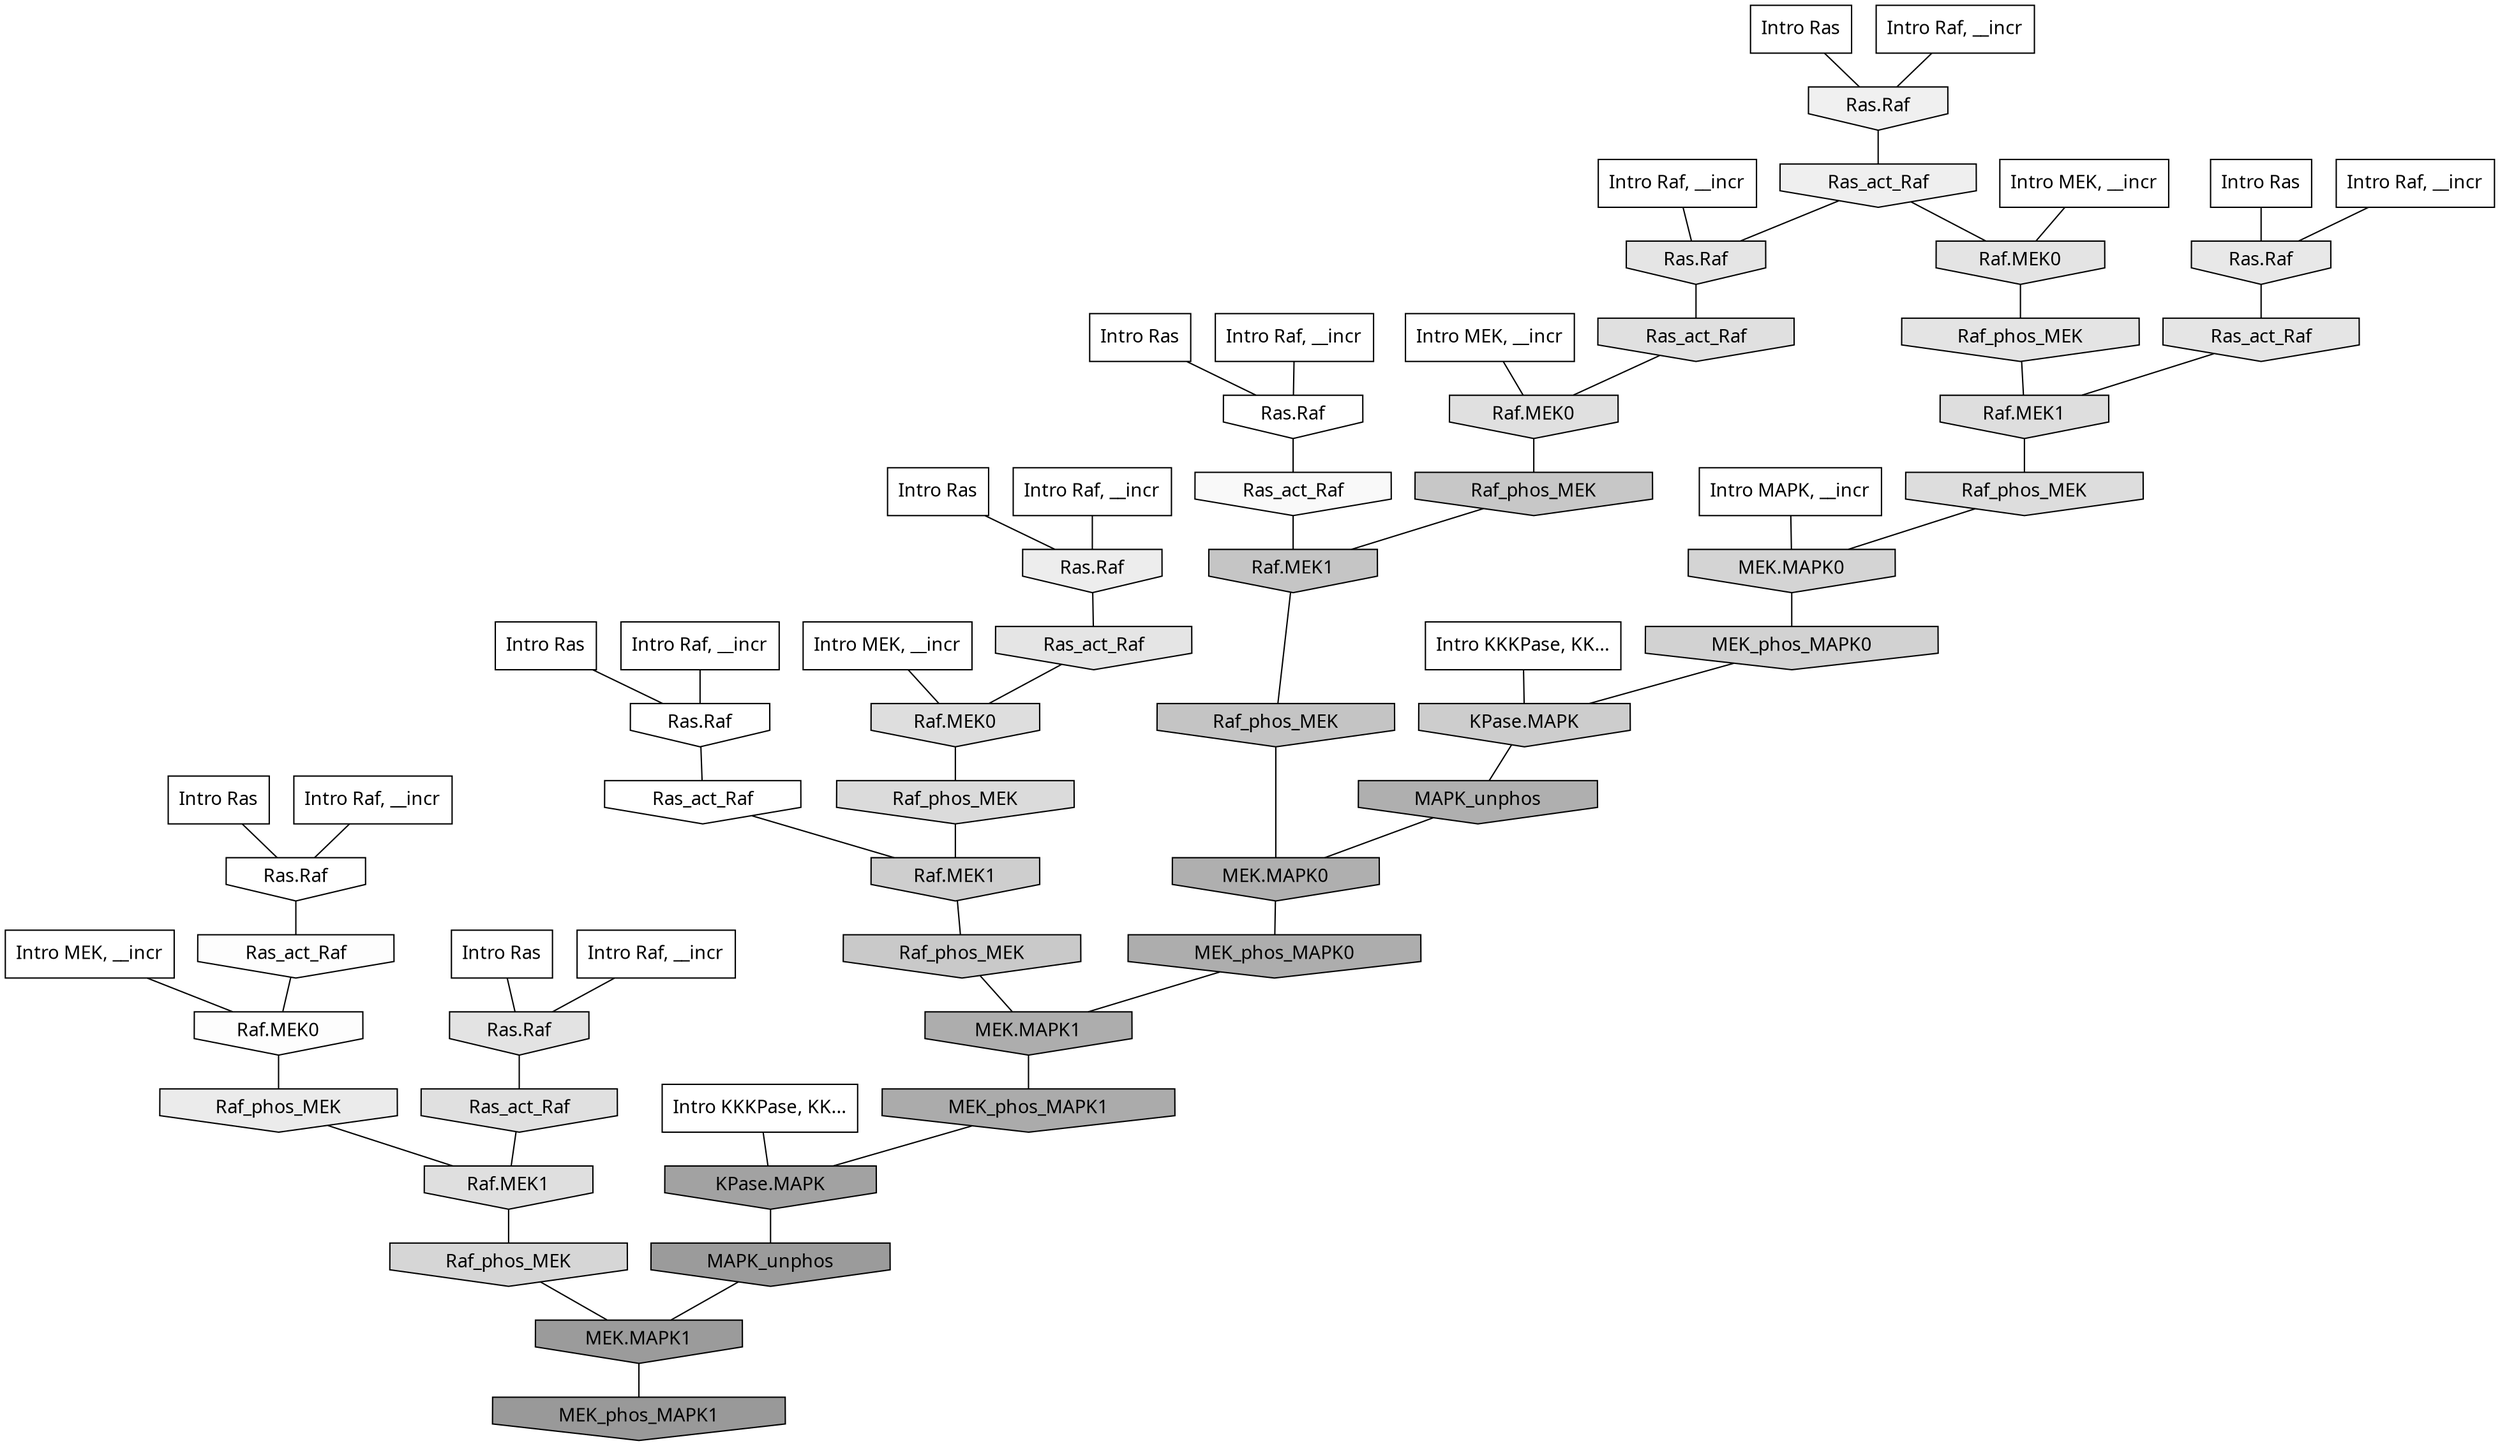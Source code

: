 digraph G{
  rankdir="TB";
  ranksep=0.30;
  node [fontname="CMU Serif"];
  edge [fontname="CMU Serif"];
  
  1 [label="Intro Ras", shape=rectangle, style=filled, fillcolor="0.000 0.000 1.000"]
  
  10 [label="Intro Ras", shape=rectangle, style=filled, fillcolor="0.000 0.000 1.000"]
  
  19 [label="Intro Ras", shape=rectangle, style=filled, fillcolor="0.000 0.000 1.000"]
  
  49 [label="Intro Ras", shape=rectangle, style=filled, fillcolor="0.000 0.000 1.000"]
  
  83 [label="Intro Ras", shape=rectangle, style=filled, fillcolor="0.000 0.000 1.000"]
  
  87 [label="Intro Ras", shape=rectangle, style=filled, fillcolor="0.000 0.000 1.000"]
  
  99 [label="Intro Ras", shape=rectangle, style=filled, fillcolor="0.000 0.000 1.000"]
  
  112 [label="Intro Raf, __incr", shape=rectangle, style=filled, fillcolor="0.000 0.000 1.000"]
  
  421 [label="Intro Raf, __incr", shape=rectangle, style=filled, fillcolor="0.000 0.000 1.000"]
  
  462 [label="Intro Raf, __incr", shape=rectangle, style=filled, fillcolor="0.000 0.000 1.000"]
  
  543 [label="Intro Raf, __incr", shape=rectangle, style=filled, fillcolor="0.000 0.000 1.000"]
  
  586 [label="Intro Raf, __incr", shape=rectangle, style=filled, fillcolor="0.000 0.000 1.000"]
  
  837 [label="Intro Raf, __incr", shape=rectangle, style=filled, fillcolor="0.000 0.000 1.000"]
  
  911 [label="Intro Raf, __incr", shape=rectangle, style=filled, fillcolor="0.000 0.000 1.000"]
  
  1096 [label="Intro Raf, __incr", shape=rectangle, style=filled, fillcolor="0.000 0.000 1.000"]
  
  1151 [label="Intro MEK, __incr", shape=rectangle, style=filled, fillcolor="0.000 0.000 1.000"]
  
  1207 [label="Intro MEK, __incr", shape=rectangle, style=filled, fillcolor="0.000 0.000 1.000"]
  
  1223 [label="Intro MEK, __incr", shape=rectangle, style=filled, fillcolor="0.000 0.000 1.000"]
  
  1954 [label="Intro MEK, __incr", shape=rectangle, style=filled, fillcolor="0.000 0.000 1.000"]
  
  2801 [label="Intro MAPK, __incr", shape=rectangle, style=filled, fillcolor="0.000 0.000 1.000"]
  
  3110 [label="Intro KKKPase, KK...", shape=rectangle, style=filled, fillcolor="0.000 0.000 1.000"]
  
  3156 [label="Intro KKKPase, KK...", shape=rectangle, style=filled, fillcolor="0.000 0.000 1.000"]
  
  3236 [label="Ras.Raf", shape=invhouse, style=filled, fillcolor="0.000 0.000 1.000"]
  
  3262 [label="Ras.Raf", shape=invhouse, style=filled, fillcolor="0.000 0.000 1.000"]
  
  3311 [label="Ras.Raf", shape=invhouse, style=filled, fillcolor="0.000 0.000 0.999"]
  
  3312 [label="Ras_act_Raf", shape=invhouse, style=filled, fillcolor="0.000 0.000 0.999"]
  
  3416 [label="Ras_act_Raf", shape=invhouse, style=filled, fillcolor="0.000 0.000 0.991"]
  
  3418 [label="Raf.MEK0", shape=invhouse, style=filled, fillcolor="0.000 0.000 0.991"]
  
  3581 [label="Ras_act_Raf", shape=invhouse, style=filled, fillcolor="0.000 0.000 0.976"]
  
  4439 [label="Ras.Raf", shape=invhouse, style=filled, fillcolor="0.000 0.000 0.938"]
  
  4505 [label="Ras_act_Raf", shape=invhouse, style=filled, fillcolor="0.000 0.000 0.936"]
  
  4758 [label="Ras.Raf", shape=invhouse, style=filled, fillcolor="0.000 0.000 0.926"]
  
  4981 [label="Raf_phos_MEK", shape=invhouse, style=filled, fillcolor="0.000 0.000 0.918"]
  
  5216 [label="Ras.Raf", shape=invhouse, style=filled, fillcolor="0.000 0.000 0.909"]
  
  5584 [label="Ras_act_Raf", shape=invhouse, style=filled, fillcolor="0.000 0.000 0.896"]
  
  5634 [label="Ras_act_Raf", shape=invhouse, style=filled, fillcolor="0.000 0.000 0.895"]
  
  5657 [label="Ras.Raf", shape=invhouse, style=filled, fillcolor="0.000 0.000 0.895"]
  
  5672 [label="Raf.MEK0", shape=invhouse, style=filled, fillcolor="0.000 0.000 0.894"]
  
  5770 [label="Raf_phos_MEK", shape=invhouse, style=filled, fillcolor="0.000 0.000 0.891"]
  
  5869 [label="Ras.Raf", shape=invhouse, style=filled, fillcolor="0.000 0.000 0.888"]
  
  6215 [label="Ras_act_Raf", shape=invhouse, style=filled, fillcolor="0.000 0.000 0.877"]
  
  6229 [label="Ras_act_Raf", shape=invhouse, style=filled, fillcolor="0.000 0.000 0.877"]
  
  6232 [label="Raf.MEK0", shape=invhouse, style=filled, fillcolor="0.000 0.000 0.877"]
  
  6304 [label="Raf.MEK1", shape=invhouse, style=filled, fillcolor="0.000 0.000 0.875"]
  
  6605 [label="Raf.MEK1", shape=invhouse, style=filled, fillcolor="0.000 0.000 0.868"]
  
  6618 [label="Raf.MEK0", shape=invhouse, style=filled, fillcolor="0.000 0.000 0.868"]
  
  6725 [label="Raf_phos_MEK", shape=invhouse, style=filled, fillcolor="0.000 0.000 0.865"]
  
  6997 [label="Raf_phos_MEK", shape=invhouse, style=filled, fillcolor="0.000 0.000 0.859"]
  
  8202 [label="Raf_phos_MEK", shape=invhouse, style=filled, fillcolor="0.000 0.000 0.837"]
  
  8556 [label="MEK.MAPK0", shape=invhouse, style=filled, fillcolor="0.000 0.000 0.831"]
  
  8964 [label="MEK_phos_MAPK0", shape=invhouse, style=filled, fillcolor="0.000 0.000 0.823"]
  
  10308 [label="Raf.MEK1", shape=invhouse, style=filled, fillcolor="0.000 0.000 0.805"]
  
  10600 [label="KPase.MAPK", shape=invhouse, style=filled, fillcolor="0.000 0.000 0.802"]
  
  11750 [label="Raf_phos_MEK", shape=invhouse, style=filled, fillcolor="0.000 0.000 0.789"]
  
  12754 [label="Raf_phos_MEK", shape=invhouse, style=filled, fillcolor="0.000 0.000 0.779"]
  
  13660 [label="Raf.MEK1", shape=invhouse, style=filled, fillcolor="0.000 0.000 0.770"]
  
  13778 [label="Raf_phos_MEK", shape=invhouse, style=filled, fillcolor="0.000 0.000 0.769"]
  
  19172 [label="MAPK_unphos", shape=invhouse, style=filled, fillcolor="0.000 0.000 0.684"]
  
  19173 [label="MEK.MAPK0", shape=invhouse, style=filled, fillcolor="0.000 0.000 0.684"]
  
  19417 [label="MEK_phos_MAPK0", shape=invhouse, style=filled, fillcolor="0.000 0.000 0.677"]
  
  19418 [label="MEK.MAPK1", shape=invhouse, style=filled, fillcolor="0.000 0.000 0.677"]
  
  19668 [label="MEK_phos_MAPK1", shape=invhouse, style=filled, fillcolor="0.000 0.000 0.668"]
  
  20619 [label="KPase.MAPK", shape=invhouse, style=filled, fillcolor="0.000 0.000 0.636"]
  
  21390 [label="MAPK_unphos", shape=invhouse, style=filled, fillcolor="0.000 0.000 0.607"]
  
  21391 [label="MEK.MAPK1", shape=invhouse, style=filled, fillcolor="0.000 0.000 0.607"]
  
  21533 [label="MEK_phos_MAPK1", shape=invhouse, style=filled, fillcolor="0.000 0.000 0.600"]
  
  
  21391 -> 21533 [dir=none, color="0.000 0.000 0.000"] 
  21390 -> 21391 [dir=none, color="0.000 0.000 0.000"] 
  20619 -> 21390 [dir=none, color="0.000 0.000 0.000"] 
  19668 -> 20619 [dir=none, color="0.000 0.000 0.000"] 
  19418 -> 19668 [dir=none, color="0.000 0.000 0.000"] 
  19417 -> 19418 [dir=none, color="0.000 0.000 0.000"] 
  19173 -> 19417 [dir=none, color="0.000 0.000 0.000"] 
  19172 -> 19173 [dir=none, color="0.000 0.000 0.000"] 
  13778 -> 19173 [dir=none, color="0.000 0.000 0.000"] 
  13660 -> 13778 [dir=none, color="0.000 0.000 0.000"] 
  12754 -> 13660 [dir=none, color="0.000 0.000 0.000"] 
  11750 -> 19418 [dir=none, color="0.000 0.000 0.000"] 
  10600 -> 19172 [dir=none, color="0.000 0.000 0.000"] 
  10308 -> 11750 [dir=none, color="0.000 0.000 0.000"] 
  8964 -> 10600 [dir=none, color="0.000 0.000 0.000"] 
  8556 -> 8964 [dir=none, color="0.000 0.000 0.000"] 
  8202 -> 21391 [dir=none, color="0.000 0.000 0.000"] 
  6997 -> 10308 [dir=none, color="0.000 0.000 0.000"] 
  6725 -> 8556 [dir=none, color="0.000 0.000 0.000"] 
  6618 -> 6997 [dir=none, color="0.000 0.000 0.000"] 
  6605 -> 6725 [dir=none, color="0.000 0.000 0.000"] 
  6304 -> 8202 [dir=none, color="0.000 0.000 0.000"] 
  6232 -> 12754 [dir=none, color="0.000 0.000 0.000"] 
  6229 -> 6232 [dir=none, color="0.000 0.000 0.000"] 
  6215 -> 6304 [dir=none, color="0.000 0.000 0.000"] 
  5869 -> 6215 [dir=none, color="0.000 0.000 0.000"] 
  5770 -> 6605 [dir=none, color="0.000 0.000 0.000"] 
  5672 -> 5770 [dir=none, color="0.000 0.000 0.000"] 
  5657 -> 6229 [dir=none, color="0.000 0.000 0.000"] 
  5634 -> 6618 [dir=none, color="0.000 0.000 0.000"] 
  5584 -> 6605 [dir=none, color="0.000 0.000 0.000"] 
  5216 -> 5584 [dir=none, color="0.000 0.000 0.000"] 
  4981 -> 6304 [dir=none, color="0.000 0.000 0.000"] 
  4758 -> 5634 [dir=none, color="0.000 0.000 0.000"] 
  4505 -> 5657 [dir=none, color="0.000 0.000 0.000"] 
  4505 -> 5672 [dir=none, color="0.000 0.000 0.000"] 
  4439 -> 4505 [dir=none, color="0.000 0.000 0.000"] 
  3581 -> 13660 [dir=none, color="0.000 0.000 0.000"] 
  3418 -> 4981 [dir=none, color="0.000 0.000 0.000"] 
  3416 -> 3418 [dir=none, color="0.000 0.000 0.000"] 
  3312 -> 10308 [dir=none, color="0.000 0.000 0.000"] 
  3311 -> 3312 [dir=none, color="0.000 0.000 0.000"] 
  3262 -> 3416 [dir=none, color="0.000 0.000 0.000"] 
  3236 -> 3581 [dir=none, color="0.000 0.000 0.000"] 
  3156 -> 20619 [dir=none, color="0.000 0.000 0.000"] 
  3110 -> 10600 [dir=none, color="0.000 0.000 0.000"] 
  2801 -> 8556 [dir=none, color="0.000 0.000 0.000"] 
  1954 -> 6618 [dir=none, color="0.000 0.000 0.000"] 
  1223 -> 3418 [dir=none, color="0.000 0.000 0.000"] 
  1207 -> 5672 [dir=none, color="0.000 0.000 0.000"] 
  1151 -> 6232 [dir=none, color="0.000 0.000 0.000"] 
  1096 -> 4758 [dir=none, color="0.000 0.000 0.000"] 
  911 -> 5869 [dir=none, color="0.000 0.000 0.000"] 
  837 -> 3236 [dir=none, color="0.000 0.000 0.000"] 
  586 -> 5657 [dir=none, color="0.000 0.000 0.000"] 
  543 -> 5216 [dir=none, color="0.000 0.000 0.000"] 
  462 -> 3311 [dir=none, color="0.000 0.000 0.000"] 
  421 -> 4439 [dir=none, color="0.000 0.000 0.000"] 
  112 -> 3262 [dir=none, color="0.000 0.000 0.000"] 
  99 -> 3311 [dir=none, color="0.000 0.000 0.000"] 
  87 -> 4439 [dir=none, color="0.000 0.000 0.000"] 
  83 -> 5216 [dir=none, color="0.000 0.000 0.000"] 
  49 -> 5869 [dir=none, color="0.000 0.000 0.000"] 
  19 -> 3262 [dir=none, color="0.000 0.000 0.000"] 
  10 -> 3236 [dir=none, color="0.000 0.000 0.000"] 
  1 -> 4758 [dir=none, color="0.000 0.000 0.000"] 
  
  }
